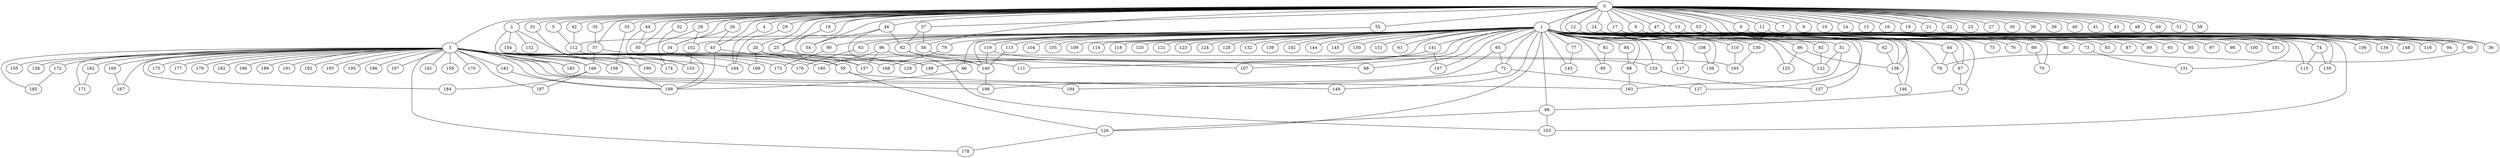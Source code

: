 
graph graphname {
    0 -- 1
0 -- 2
0 -- 3
0 -- 4
0 -- 5
0 -- 6
0 -- 7
0 -- 8
0 -- 9
0 -- 10
0 -- 11
0 -- 12
0 -- 13
0 -- 14
0 -- 15
0 -- 16
0 -- 17
0 -- 18
0 -- 19
0 -- 20
0 -- 21
0 -- 22
0 -- 23
0 -- 24
0 -- 25
0 -- 26
0 -- 27
0 -- 28
0 -- 29
0 -- 30
0 -- 31
0 -- 32
0 -- 33
0 -- 34
0 -- 35
0 -- 36
0 -- 37
0 -- 38
0 -- 39
0 -- 40
0 -- 41
0 -- 42
0 -- 43
0 -- 44
0 -- 45
0 -- 46
0 -- 47
0 -- 48
0 -- 49
0 -- 50
0 -- 51
0 -- 52
0 -- 53
0 -- 54
0 -- 55
0 -- 56
0 -- 57
0 -- 58
0 -- 59
0 -- 60
1 -- 61
1 -- 62
1 -- 63
1 -- 64
1 -- 65
1 -- 66
1 -- 67
1 -- 68
1 -- 69
1 -- 70
1 -- 71
1 -- 72
1 -- 73
1 -- 74
1 -- 75
1 -- 76
1 -- 77
1 -- 78
1 -- 79
1 -- 80
1 -- 81
1 -- 82
1 -- 83
1 -- 84
1 -- 85
1 -- 86
1 -- 87
1 -- 88
1 -- 89
1 -- 90
1 -- 91
1 -- 92
1 -- 93
1 -- 94
1 -- 95
1 -- 96
1 -- 97
1 -- 98
1 -- 99
1 -- 100
1 -- 101
1 -- 102
1 -- 103
1 -- 104
1 -- 105
1 -- 106
1 -- 107
1 -- 108
1 -- 109
1 -- 110
1 -- 111
1 -- 112
1 -- 113
1 -- 114
1 -- 115
1 -- 116
1 -- 117
1 -- 118
1 -- 119
1 -- 120
1 -- 121
1 -- 122
1 -- 123
1 -- 124
1 -- 125
1 -- 126
1 -- 127
1 -- 128
1 -- 129
1 -- 130
1 -- 131
1 -- 132
1 -- 133
1 -- 134
1 -- 135
1 -- 136
1 -- 137
1 -- 138
1 -- 139
1 -- 140
1 -- 141
1 -- 142
1 -- 143
1 -- 144
1 -- 145
1 -- 146
1 -- 147
1 -- 148
1 -- 149
1 -- 150
1 -- 151
2 -- 152
2 -- 154
2 -- 153
2 -- 183
3 -- 155
3 -- 156
3 -- 157
3 -- 158
3 -- 159
3 -- 160
3 -- 161
3 -- 162
3 -- 163
3 -- 164
3 -- 165
3 -- 166
3 -- 167
3 -- 168
3 -- 169
3 -- 170
3 -- 171
3 -- 172
3 -- 173
3 -- 174
3 -- 175
3 -- 176
3 -- 177
3 -- 178
3 -- 179
3 -- 180
3 -- 181
3 -- 182
3 -- 183
3 -- 184
3 -- 185
3 -- 186
3 -- 187
3 -- 188
3 -- 189
3 -- 190
3 -- 191
3 -- 192
3 -- 193
3 -- 194
3 -- 195
3 -- 196
3 -- 197
3 -- 198
3 -- 199
3 -- 153
4 -- 164
5 -- 112
6 -- 36
8 -- 148
11 -- 36
12 -- 138
13 -- 94
17 -- 134
19 -- 25
20 -- 169
20 -- 111
20 -- 140
24 -- 106
25 -- 157
26 -- 34
26 -- 45
28 -- 102
28 -- 50
29 -- 164
31 -- 122
31 -- 163
32 -- 199
33 -- 156
35 -- 57
37 -- 82
37 -- 56
42 -- 112
44 -- 50
44 -- 190
45 -- 199
45 -- 129
46 -- 188
46 -- 82
46 -- 54
47 -- 94
47 -- 116
52 -- 174
53 -- 60
55 -- 119
56 -- 68
57 -- 59
57 -- 166
59 -- 149
59 -- 126
60 -- 78
62 -- 138
63 -- 176
64 -- 78
64 -- 67
65 -- 198
65 -- 72
66 -- 199
67 -- 71
69 -- 70
71 -- 99
72 -- 194
72 -- 127
73 -- 131
74 -- 135
74 -- 115
77 -- 143
79 -- 168
81 -- 85
82 -- 107
82 -- 140
84 -- 88
86 -- 138
86 -- 125
88 -- 163
90 -- 173
91 -- 117
92 -- 122
96 -- 103
96 -- 180
96 -- 157
99 -- 126
99 -- 103
102 -- 153
108 -- 136
110 -- 165
112 -- 199
113 -- 140
119 -- 140
119 -- 133
126 -- 178
130 -- 165
133 -- 137
138 -- 146
140 -- 198
141 -- 147
141 -- 188
154 -- 166
160 -- 167
162 -- 171
166 -- 184
166 -- 187
172 -- 185
181 -- 199

}
